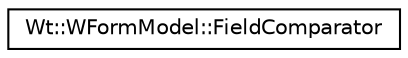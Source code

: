 digraph "Graphical Class Hierarchy"
{
 // LATEX_PDF_SIZE
  edge [fontname="Helvetica",fontsize="10",labelfontname="Helvetica",labelfontsize="10"];
  node [fontname="Helvetica",fontsize="10",shape=record];
  rankdir="LR";
  Node0 [label="Wt::WFormModel::FieldComparator",height=0.2,width=0.4,color="black", fillcolor="white", style="filled",URL="$structWt_1_1WFormModel_1_1FieldComparator.html",tooltip=" "];
}
